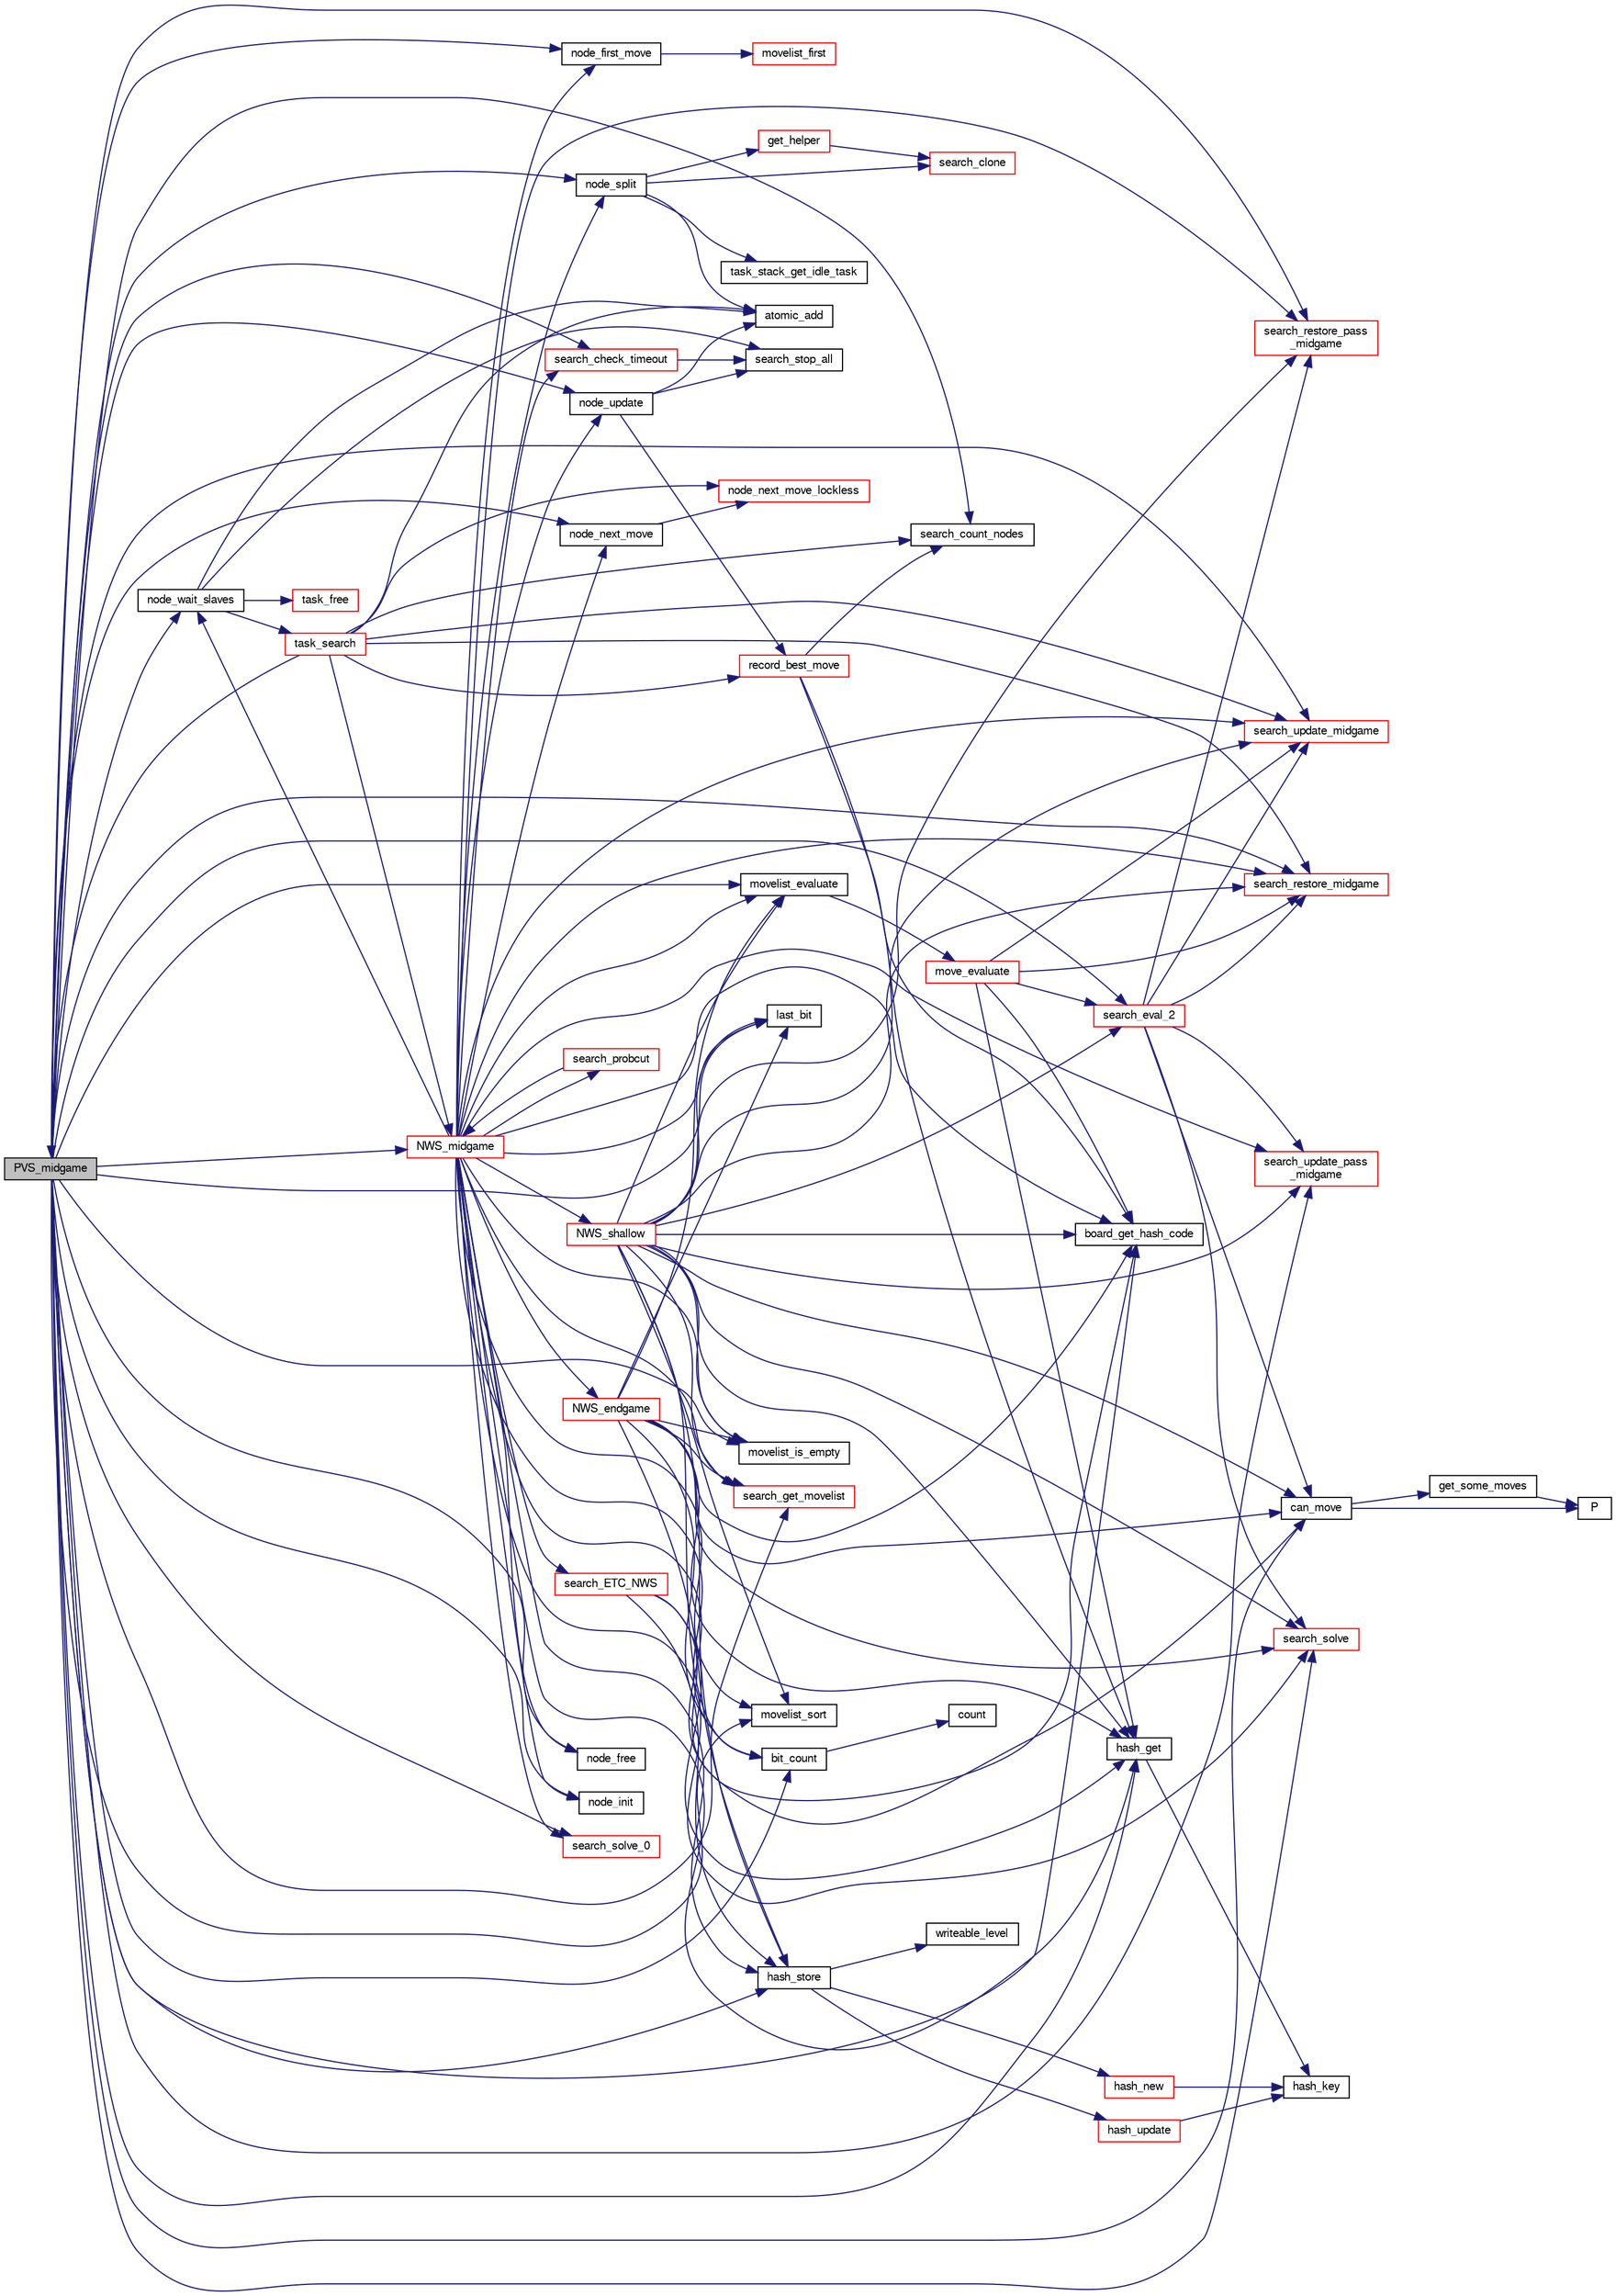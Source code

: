 digraph "PVS_midgame"
{
 // LATEX_PDF_SIZE
  bgcolor="transparent";
  edge [fontname="FreeSans",fontsize="10",labelfontname="FreeSans",labelfontsize="10"];
  node [fontname="FreeSans",fontsize="10",shape=record];
  rankdir="LR";
  Node1 [label="PVS_midgame",height=0.2,width=0.4,color="black", fillcolor="grey75", style="filled", fontcolor="black",tooltip="Evaluate a position with a deep Principal Variation Search algorithm."];
  Node1 -> Node2 [color="midnightblue",fontsize="10",style="solid",fontname="FreeSans"];
  Node2 [label="bit_count",height=0.2,width=0.4,color="black",URL="$bit_8c.html#a830fec0a90989da1f1900ff609b92167",tooltip="Count the number of bits set to one in an unsigned long long."];
  Node2 -> Node3 [color="midnightblue",fontsize="10",style="solid",fontname="FreeSans"];
  Node3 [label="count",height=0.2,width=0.4,color="black",URL="$generate__flip_8c.html#a1a1d6a2cdbded5c35040f6555e948770",tooltip=" "];
  Node1 -> Node4 [color="midnightblue",fontsize="10",style="solid",fontname="FreeSans"];
  Node4 [label="board_get_hash_code",height=0.2,width=0.4,color="black",URL="$board_8c.html#a0e6cff6e714bcb714e2b9b2d7b9fbec6",tooltip="Compute a hash code."];
  Node1 -> Node5 [color="midnightblue",fontsize="10",style="solid",fontname="FreeSans"];
  Node5 [label="can_move",height=0.2,width=0.4,color="black",URL="$board_8c.html#ae1a532d6eaa0e55357d0f4b9cd659b88",tooltip="Check if a player can move."];
  Node5 -> Node6 [color="midnightblue",fontsize="10",style="solid",fontname="FreeSans"];
  Node6 [label="get_some_moves",height=0.2,width=0.4,color="black",URL="$board_8c.html#a5db071e3e4d26a0b7d6425bb6333dd7f",tooltip="Get a part of the moves."];
  Node6 -> Node7 [color="midnightblue",fontsize="10",style="solid",fontname="FreeSans"];
  Node7 [label="P",height=0.2,width=0.4,color="black",URL="$generate__flip_8c.html#a11481f01e169aee1117c83a352c22222",tooltip=" "];
  Node5 -> Node7 [color="midnightblue",fontsize="10",style="solid",fontname="FreeSans"];
  Node1 -> Node8 [color="midnightblue",fontsize="10",style="solid",fontname="FreeSans"];
  Node8 [label="hash_get",height=0.2,width=0.4,color="black",URL="$hash-lock-free_8c.html#a6f54ce833279fec9ac110dcce45565ad",tooltip="Find an hash table entry according to the evaluated board hash codes."];
  Node8 -> Node9 [color="midnightblue",fontsize="10",style="solid",fontname="FreeSans"];
  Node9 [label="hash_key",height=0.2,width=0.4,color="black",URL="$hash-lock-free_8c.html#aeafd0b4e6665b357afcff5dd30723c15",tooltip="Transform hash data into a 64 bits key."];
  Node1 -> Node10 [color="midnightblue",fontsize="10",style="solid",fontname="FreeSans"];
  Node10 [label="hash_store",height=0.2,width=0.4,color="black",URL="$hash-lock-free_8c.html#ae70e5c17e3d2cf7fb49e085be7092843",tooltip="Store an hashtable item."];
  Node10 -> Node11 [color="midnightblue",fontsize="10",style="solid",fontname="FreeSans"];
  Node11 [label="hash_new",height=0.2,width=0.4,color="red",URL="$hash-lock-free_8c.html#ad5221370b52335bbd99bc7032f212481",tooltip="Initialize a new hash table item."];
  Node11 -> Node9 [color="midnightblue",fontsize="10",style="solid",fontname="FreeSans"];
  Node10 -> Node13 [color="midnightblue",fontsize="10",style="solid",fontname="FreeSans"];
  Node13 [label="hash_update",height=0.2,width=0.4,color="red",URL="$hash-lock-free_8c.html#a8cd45c12c1c253e7c40e12dd2b3a310c",tooltip="update the hash entry"];
  Node13 -> Node9 [color="midnightblue",fontsize="10",style="solid",fontname="FreeSans"];
  Node10 -> Node16 [color="midnightblue",fontsize="10",style="solid",fontname="FreeSans"];
  Node16 [label="writeable_level",height=0.2,width=0.4,color="black",URL="$hash-lock-free_8c.html#aa41c220979591f6be05f9c30fae53261",tooltip="make a level from date, cost, depth & selectivity."];
  Node1 -> Node17 [color="midnightblue",fontsize="10",style="solid",fontname="FreeSans"];
  Node17 [label="last_bit",height=0.2,width=0.4,color="black",URL="$bit_8c.html#ad47d9158c952a78b9602c699ab6ece49",tooltip="Search the last bit set (same as log2())."];
  Node1 -> Node18 [color="midnightblue",fontsize="10",style="solid",fontname="FreeSans"];
  Node18 [label="movelist_evaluate",height=0.2,width=0.4,color="black",URL="$move_8c.html#a9b4b1c7be1b237198713f0355f60fe28",tooltip="Evaluate a list of move in order to sort it."];
  Node18 -> Node19 [color="midnightblue",fontsize="10",style="solid",fontname="FreeSans"];
  Node19 [label="move_evaluate",height=0.2,width=0.4,color="red",URL="$move_8c.html#a57eefc66553dd853ba6a21d3d6abb3e0",tooltip="Evaluate a list of move."];
  Node19 -> Node4 [color="midnightblue",fontsize="10",style="solid",fontname="FreeSans"];
  Node19 -> Node8 [color="midnightblue",fontsize="10",style="solid",fontname="FreeSans"];
  Node19 -> Node41 [color="midnightblue",fontsize="10",style="solid",fontname="FreeSans"];
  Node41 [label="search_eval_2",height=0.2,width=0.4,color="red",URL="$midgame_8c.html#a0092a1393b937f326dfa91ff24c7f72a",tooltip="Evaluate a position at depth 2."];
  Node41 -> Node5 [color="midnightblue",fontsize="10",style="solid",fontname="FreeSans"];
  Node41 -> Node58 [color="midnightblue",fontsize="10",style="solid",fontname="FreeSans"];
  Node58 [label="search_restore_midgame",height=0.2,width=0.4,color="red",URL="$search_8c.html#a8ee87f18a6108894aecb6f0cda99fcf8",tooltip="Restore the search state as before a move."];
  Node41 -> Node51 [color="midnightblue",fontsize="10",style="solid",fontname="FreeSans"];
  Node51 [label="search_restore_pass\l_midgame",height=0.2,width=0.4,color="red",URL="$search_8c.html#a5e9707f0c579c46996fba87fedecb58c",tooltip="Update the search state after a passing move."];
  Node41 -> Node54 [color="midnightblue",fontsize="10",style="solid",fontname="FreeSans"];
  Node54 [label="search_solve",height=0.2,width=0.4,color="red",URL="$endgame_8c.html#a94a89fc327a63ea97d5e30c7c981a2aa",tooltip="Get the final score."];
  Node41 -> Node61 [color="midnightblue",fontsize="10",style="solid",fontname="FreeSans"];
  Node61 [label="search_update_midgame",height=0.2,width=0.4,color="red",URL="$search_8c.html#a985ef3449348437e273c1d5c74ae74f6",tooltip="Update the search state after a move."];
  Node41 -> Node56 [color="midnightblue",fontsize="10",style="solid",fontname="FreeSans"];
  Node56 [label="search_update_pass\l_midgame",height=0.2,width=0.4,color="red",URL="$search_8c.html#af34e8681551a63ca25390b3c87bbf9f7",tooltip="Update the search state after a passing move."];
  Node19 -> Node58 [color="midnightblue",fontsize="10",style="solid",fontname="FreeSans"];
  Node19 -> Node61 [color="midnightblue",fontsize="10",style="solid",fontname="FreeSans"];
  Node1 -> Node38 [color="midnightblue",fontsize="10",style="solid",fontname="FreeSans"];
  Node38 [label="movelist_is_empty",height=0.2,width=0.4,color="black",URL="$move_8c.html#a13dc373d7c20c99db5dfbc1b70e20d15",tooltip="Check if the list is empty."];
  Node1 -> Node39 [color="midnightblue",fontsize="10",style="solid",fontname="FreeSans"];
  Node39 [label="movelist_sort",height=0.2,width=0.4,color="black",URL="$move_8c.html#a38bfc9e186591a76e2b3c673075effd3",tooltip="Sort all moves."];
  Node1 -> Node70 [color="midnightblue",fontsize="10",style="solid",fontname="FreeSans"];
  Node70 [label="node_first_move",height=0.2,width=0.4,color="black",URL="$ybwc_8c.html#add2247a628b88fd27119dfbe49a41111",tooltip="Get the first move of the move list."];
  Node70 -> Node71 [color="midnightblue",fontsize="10",style="solid",fontname="FreeSans"];
  Node71 [label="movelist_first",height=0.2,width=0.4,color="red",URL="$move_8c.html#a344c538364b7077c15a57c8ec0c4a947",tooltip="Return the first move of the list."];
  Node1 -> Node73 [color="midnightblue",fontsize="10",style="solid",fontname="FreeSans"];
  Node73 [label="node_free",height=0.2,width=0.4,color="black",URL="$ybwc_8c.html#a9158549a90b34b758a3371f60e93a65b",tooltip="Free Resources allocated by a node."];
  Node1 -> Node74 [color="midnightblue",fontsize="10",style="solid",fontname="FreeSans"];
  Node74 [label="node_init",height=0.2,width=0.4,color="black",URL="$ybwc_8c.html#ad4a0c85671094fb20a59df4aed9202b5",tooltip="Initialize a node."];
  Node1 -> Node75 [color="midnightblue",fontsize="10",style="solid",fontname="FreeSans"];
  Node75 [label="node_next_move",height=0.2,width=0.4,color="black",URL="$ybwc_8c.html#a744689fe7920707e9cf5a4149be74b46",tooltip="Get the next move of the move list."];
  Node75 -> Node76 [color="midnightblue",fontsize="10",style="solid",fontname="FreeSans"];
  Node76 [label="node_next_move_lockless",height=0.2,width=0.4,color="red",URL="$ybwc_8c.html#afa0e58a0825e315ec77c2504f4f3f1fe",tooltip="Get the next move of the move list."];
  Node1 -> Node77 [color="midnightblue",fontsize="10",style="solid",fontname="FreeSans"];
  Node77 [label="node_split",height=0.2,width=0.4,color="black",URL="$ybwc_8c.html#a7dba05be5b187eb162b9311c91e22b38",tooltip="Node split."];
  Node77 -> Node78 [color="midnightblue",fontsize="10",style="solid",fontname="FreeSans"];
  Node78 [label="atomic_add",height=0.2,width=0.4,color="black",URL="$util_8h.html#a810a91328534783b77f0e95327f37270",tooltip=" "];
  Node77 -> Node79 [color="midnightblue",fontsize="10",style="solid",fontname="FreeSans"];
  Node79 [label="get_helper",height=0.2,width=0.4,color="red",URL="$ybwc_8c.html#af882b1bf581c1a2afc29dd8624478421",tooltip="Seek for & use an helper node."];
  Node79 -> Node80 [color="midnightblue",fontsize="10",style="solid",fontname="FreeSans"];
  Node80 [label="search_clone",height=0.2,width=0.4,color="red",URL="$search_8c.html#a7af3e3571b317c44cd1f669ec2eb4be8",tooltip="Clone a search for parallel search."];
  Node77 -> Node80 [color="midnightblue",fontsize="10",style="solid",fontname="FreeSans"];
  Node77 -> Node87 [color="midnightblue",fontsize="10",style="solid",fontname="FreeSans"];
  Node87 [label="task_stack_get_idle_task",height=0.2,width=0.4,color="black",URL="$ybwc_8c.html#a8d11f7bb4a76bc871550c8be50abdaf8",tooltip="Return, if available, an idle task."];
  Node1 -> Node88 [color="midnightblue",fontsize="10",style="solid",fontname="FreeSans"];
  Node88 [label="node_update",height=0.2,width=0.4,color="black",URL="$ybwc_8c.html#aaa3720f7191596fadf637ee6fddc8666",tooltip="Update a node."];
  Node88 -> Node78 [color="midnightblue",fontsize="10",style="solid",fontname="FreeSans"];
  Node88 -> Node89 [color="midnightblue",fontsize="10",style="solid",fontname="FreeSans"];
  Node89 [label="record_best_move",height=0.2,width=0.4,color="red",URL="$root_8c.html#ae557ecf41efe8b033969349603c765e2",tooltip="Record best move."];
  Node89 -> Node4 [color="midnightblue",fontsize="10",style="solid",fontname="FreeSans"];
  Node89 -> Node8 [color="midnightblue",fontsize="10",style="solid",fontname="FreeSans"];
  Node89 -> Node99 [color="midnightblue",fontsize="10",style="solid",fontname="FreeSans"];
  Node99 [label="search_count_nodes",height=0.2,width=0.4,color="black",URL="$search_8c.html#a66fbe49d1b42845bef2a07d0219a525c",tooltip="Return the number of nodes searched."];
  Node88 -> Node103 [color="midnightblue",fontsize="10",style="solid",fontname="FreeSans"];
  Node103 [label="search_stop_all",height=0.2,width=0.4,color="black",URL="$search_8c.html#ad775910af78c46412b5ee4b8bc887b67",tooltip="Stop the search."];
  Node1 -> Node104 [color="midnightblue",fontsize="10",style="solid",fontname="FreeSans"];
  Node104 [label="node_wait_slaves",height=0.2,width=0.4,color="black",URL="$ybwc_8c.html#a6cab65bf7dade2f8653a2e3276b89c78",tooltip="Wait for slaves termination."];
  Node104 -> Node78 [color="midnightblue",fontsize="10",style="solid",fontname="FreeSans"];
  Node104 -> Node103 [color="midnightblue",fontsize="10",style="solid",fontname="FreeSans"];
  Node104 -> Node105 [color="midnightblue",fontsize="10",style="solid",fontname="FreeSans"];
  Node105 [label="task_free",height=0.2,width=0.4,color="red",URL="$ybwc_8c.html#a7ac944c5b45b2c8870c2eea4d4a140bb",tooltip="Free resources used by a task."];
  Node104 -> Node109 [color="midnightblue",fontsize="10",style="solid",fontname="FreeSans"];
  Node109 [label="task_search",height=0.2,width=0.4,color="red",URL="$ybwc_8c.html#aaa4fc1461e78cd5569318f9e19399e50",tooltip="A parallel search within a Task structure."];
  Node109 -> Node78 [color="midnightblue",fontsize="10",style="solid",fontname="FreeSans"];
  Node109 -> Node76 [color="midnightblue",fontsize="10",style="solid",fontname="FreeSans"];
  Node109 -> Node110 [color="midnightblue",fontsize="10",style="solid",fontname="FreeSans"];
  Node110 [label="NWS_midgame",height=0.2,width=0.4,color="red",URL="$midgame_8c.html#a124e89d53abb00ee28a9f3135b5682dc",tooltip="Evaluate a midgame position with a Null Window Search algorithm."];
  Node110 -> Node2 [color="midnightblue",fontsize="10",style="solid",fontname="FreeSans"];
  Node110 -> Node4 [color="midnightblue",fontsize="10",style="solid",fontname="FreeSans"];
  Node110 -> Node5 [color="midnightblue",fontsize="10",style="solid",fontname="FreeSans"];
  Node110 -> Node8 [color="midnightblue",fontsize="10",style="solid",fontname="FreeSans"];
  Node110 -> Node10 [color="midnightblue",fontsize="10",style="solid",fontname="FreeSans"];
  Node110 -> Node17 [color="midnightblue",fontsize="10",style="solid",fontname="FreeSans"];
  Node110 -> Node18 [color="midnightblue",fontsize="10",style="solid",fontname="FreeSans"];
  Node110 -> Node38 [color="midnightblue",fontsize="10",style="solid",fontname="FreeSans"];
  Node110 -> Node39 [color="midnightblue",fontsize="10",style="solid",fontname="FreeSans"];
  Node110 -> Node70 [color="midnightblue",fontsize="10",style="solid",fontname="FreeSans"];
  Node110 -> Node73 [color="midnightblue",fontsize="10",style="solid",fontname="FreeSans"];
  Node110 -> Node74 [color="midnightblue",fontsize="10",style="solid",fontname="FreeSans"];
  Node110 -> Node75 [color="midnightblue",fontsize="10",style="solid",fontname="FreeSans"];
  Node110 -> Node77 [color="midnightblue",fontsize="10",style="solid",fontname="FreeSans"];
  Node110 -> Node88 [color="midnightblue",fontsize="10",style="solid",fontname="FreeSans"];
  Node110 -> Node104 [color="midnightblue",fontsize="10",style="solid",fontname="FreeSans"];
  Node110 -> Node111 [color="midnightblue",fontsize="10",style="solid",fontname="FreeSans"];
  Node111 [label="NWS_endgame",height=0.2,width=0.4,color="red",URL="$endgame_8c.html#a3a2fd5b24cddcf17f9b29921bbf9ec57",tooltip="Evaluate an endgame position with a Null Window Search algorithm."];
  Node111 -> Node2 [color="midnightblue",fontsize="10",style="solid",fontname="FreeSans"];
  Node111 -> Node4 [color="midnightblue",fontsize="10",style="solid",fontname="FreeSans"];
  Node111 -> Node5 [color="midnightblue",fontsize="10",style="solid",fontname="FreeSans"];
  Node111 -> Node8 [color="midnightblue",fontsize="10",style="solid",fontname="FreeSans"];
  Node111 -> Node10 [color="midnightblue",fontsize="10",style="solid",fontname="FreeSans"];
  Node111 -> Node17 [color="midnightblue",fontsize="10",style="solid",fontname="FreeSans"];
  Node111 -> Node18 [color="midnightblue",fontsize="10",style="solid",fontname="FreeSans"];
  Node111 -> Node38 [color="midnightblue",fontsize="10",style="solid",fontname="FreeSans"];
  Node111 -> Node63 [color="midnightblue",fontsize="10",style="solid",fontname="FreeSans"];
  Node63 [label="search_get_movelist",height=0.2,width=0.4,color="red",URL="$search_8c.html#a507955218cafd96b85d29981f3ea6f8d",tooltip="Get a list of legal moves."];
  Node111 -> Node54 [color="midnightblue",fontsize="10",style="solid",fontname="FreeSans"];
  Node110 -> Node40 [color="midnightblue",fontsize="10",style="solid",fontname="FreeSans"];
  Node40 [label="NWS_shallow",height=0.2,width=0.4,color="red",URL="$midgame_8c.html#af1a84e98330ad790762f316451f36067",tooltip="Evaluate a midgame position with a Null Window Search algorithm."];
  Node40 -> Node2 [color="midnightblue",fontsize="10",style="solid",fontname="FreeSans"];
  Node40 -> Node4 [color="midnightblue",fontsize="10",style="solid",fontname="FreeSans"];
  Node40 -> Node5 [color="midnightblue",fontsize="10",style="solid",fontname="FreeSans"];
  Node40 -> Node8 [color="midnightblue",fontsize="10",style="solid",fontname="FreeSans"];
  Node40 -> Node10 [color="midnightblue",fontsize="10",style="solid",fontname="FreeSans"];
  Node40 -> Node17 [color="midnightblue",fontsize="10",style="solid",fontname="FreeSans"];
  Node40 -> Node18 [color="midnightblue",fontsize="10",style="solid",fontname="FreeSans"];
  Node40 -> Node38 [color="midnightblue",fontsize="10",style="solid",fontname="FreeSans"];
  Node40 -> Node39 [color="midnightblue",fontsize="10",style="solid",fontname="FreeSans"];
  Node40 -> Node41 [color="midnightblue",fontsize="10",style="solid",fontname="FreeSans"];
  Node40 -> Node63 [color="midnightblue",fontsize="10",style="solid",fontname="FreeSans"];
  Node40 -> Node58 [color="midnightblue",fontsize="10",style="solid",fontname="FreeSans"];
  Node40 -> Node51 [color="midnightblue",fontsize="10",style="solid",fontname="FreeSans"];
  Node40 -> Node54 [color="midnightblue",fontsize="10",style="solid",fontname="FreeSans"];
  Node40 -> Node61 [color="midnightblue",fontsize="10",style="solid",fontname="FreeSans"];
  Node40 -> Node56 [color="midnightblue",fontsize="10",style="solid",fontname="FreeSans"];
  Node110 -> Node122 [color="midnightblue",fontsize="10",style="solid",fontname="FreeSans"];
  Node122 [label="search_check_timeout",height=0.2,width=0.4,color="red",URL="$search_8c.html#a1fc126733c7201381ebb66cb42e23ad7",tooltip="Check if it can iterate more..."];
  Node122 -> Node103 [color="midnightblue",fontsize="10",style="solid",fontname="FreeSans"];
  Node110 -> Node124 [color="midnightblue",fontsize="10",style="solid",fontname="FreeSans"];
  Node124 [label="search_ETC_NWS",height=0.2,width=0.4,color="red",URL="$search_8c.html#acca0552701cb0d46a406101f5f426e17",tooltip="Enhanced Transposition Cutoff (ETC)."];
  Node124 -> Node4 [color="midnightblue",fontsize="10",style="solid",fontname="FreeSans"];
  Node124 -> Node8 [color="midnightblue",fontsize="10",style="solid",fontname="FreeSans"];
  Node124 -> Node10 [color="midnightblue",fontsize="10",style="solid",fontname="FreeSans"];
  Node110 -> Node63 [color="midnightblue",fontsize="10",style="solid",fontname="FreeSans"];
  Node110 -> Node125 [color="midnightblue",fontsize="10",style="solid",fontname="FreeSans"];
  Node125 [label="search_probcut",height=0.2,width=0.4,color="red",URL="$midgame_8c.html#a232fed82bb28cdcc18d59d1cfecab0f1",tooltip="Probcut."];
  Node125 -> Node110 [color="midnightblue",fontsize="10",style="solid",fontname="FreeSans"];
  Node110 -> Node58 [color="midnightblue",fontsize="10",style="solid",fontname="FreeSans"];
  Node110 -> Node51 [color="midnightblue",fontsize="10",style="solid",fontname="FreeSans"];
  Node110 -> Node54 [color="midnightblue",fontsize="10",style="solid",fontname="FreeSans"];
  Node110 -> Node129 [color="midnightblue",fontsize="10",style="solid",fontname="FreeSans"];
  Node129 [label="search_solve_0",height=0.2,width=0.4,color="red",URL="$endgame_8c.html#ae04cc7f1a6a497061ed834030a426912",tooltip="Get the final score."];
  Node110 -> Node61 [color="midnightblue",fontsize="10",style="solid",fontname="FreeSans"];
  Node110 -> Node56 [color="midnightblue",fontsize="10",style="solid",fontname="FreeSans"];
  Node109 -> Node1 [color="midnightblue",fontsize="10",style="solid",fontname="FreeSans"];
  Node109 -> Node89 [color="midnightblue",fontsize="10",style="solid",fontname="FreeSans"];
  Node109 -> Node99 [color="midnightblue",fontsize="10",style="solid",fontname="FreeSans"];
  Node109 -> Node58 [color="midnightblue",fontsize="10",style="solid",fontname="FreeSans"];
  Node109 -> Node61 [color="midnightblue",fontsize="10",style="solid",fontname="FreeSans"];
  Node1 -> Node110 [color="midnightblue",fontsize="10",style="solid",fontname="FreeSans"];
  Node1 -> Node122 [color="midnightblue",fontsize="10",style="solid",fontname="FreeSans"];
  Node1 -> Node99 [color="midnightblue",fontsize="10",style="solid",fontname="FreeSans"];
  Node1 -> Node41 [color="midnightblue",fontsize="10",style="solid",fontname="FreeSans"];
  Node1 -> Node63 [color="midnightblue",fontsize="10",style="solid",fontname="FreeSans"];
  Node1 -> Node58 [color="midnightblue",fontsize="10",style="solid",fontname="FreeSans"];
  Node1 -> Node51 [color="midnightblue",fontsize="10",style="solid",fontname="FreeSans"];
  Node1 -> Node54 [color="midnightblue",fontsize="10",style="solid",fontname="FreeSans"];
  Node1 -> Node129 [color="midnightblue",fontsize="10",style="solid",fontname="FreeSans"];
  Node1 -> Node61 [color="midnightblue",fontsize="10",style="solid",fontname="FreeSans"];
  Node1 -> Node56 [color="midnightblue",fontsize="10",style="solid",fontname="FreeSans"];
}
